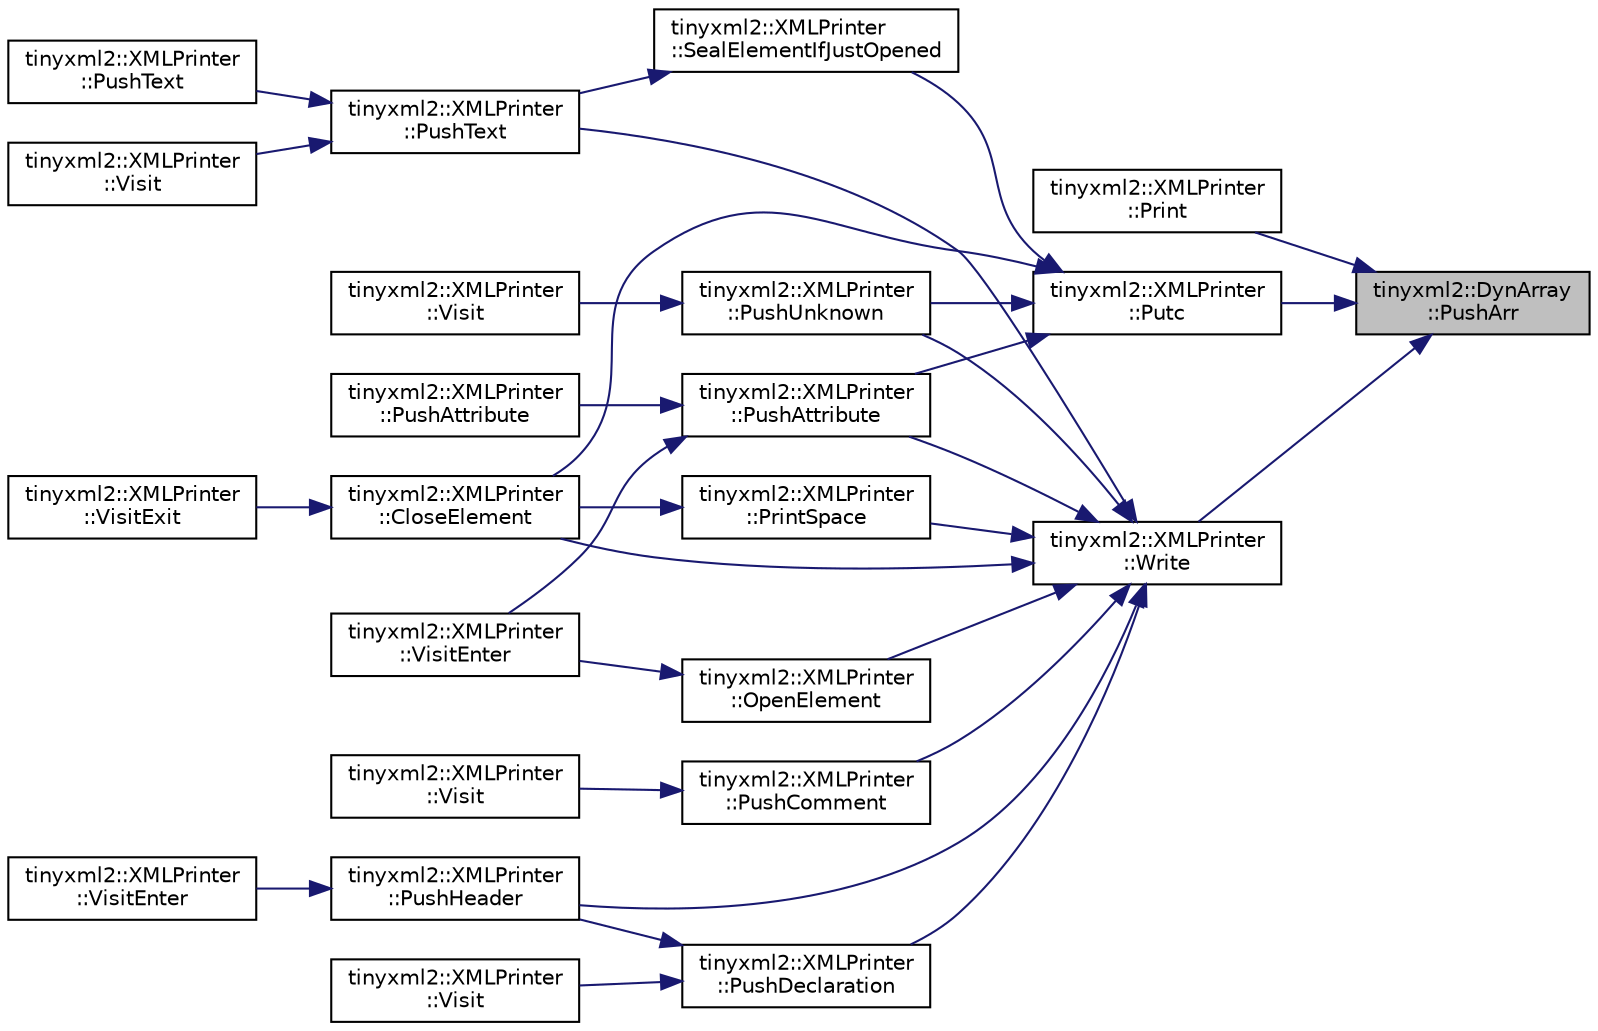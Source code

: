 digraph "tinyxml2::DynArray::PushArr"
{
 // LATEX_PDF_SIZE
  edge [fontname="Helvetica",fontsize="10",labelfontname="Helvetica",labelfontsize="10"];
  node [fontname="Helvetica",fontsize="10",shape=record];
  rankdir="RL";
  Node1 [label="tinyxml2::DynArray\l::PushArr",height=0.2,width=0.4,color="black", fillcolor="grey75", style="filled", fontcolor="black",tooltip=" "];
  Node1 -> Node2 [dir="back",color="midnightblue",fontsize="10",style="solid"];
  Node2 [label="tinyxml2::XMLPrinter\l::Print",height=0.2,width=0.4,color="black", fillcolor="white", style="filled",URL="$classtinyxml2_1_1XMLPrinter.html#ab30210a7f32e45634e7a45137bf6fdf6",tooltip=" "];
  Node1 -> Node3 [dir="back",color="midnightblue",fontsize="10",style="solid"];
  Node3 [label="tinyxml2::XMLPrinter\l::Putc",height=0.2,width=0.4,color="black", fillcolor="white", style="filled",URL="$classtinyxml2_1_1XMLPrinter.html#a9567b0218169ba59794f171ae2f9944c",tooltip=" "];
  Node3 -> Node4 [dir="back",color="midnightblue",fontsize="10",style="solid"];
  Node4 [label="tinyxml2::XMLPrinter\l::CloseElement",height=0.2,width=0.4,color="black", fillcolor="white", style="filled",URL="$classtinyxml2_1_1XMLPrinter.html#af1fb439e5d800999646f333fa2f0699a",tooltip="If streaming, close the Element."];
  Node4 -> Node5 [dir="back",color="midnightblue",fontsize="10",style="solid"];
  Node5 [label="tinyxml2::XMLPrinter\l::VisitExit",height=0.2,width=0.4,color="black", fillcolor="white", style="filled",URL="$classtinyxml2_1_1XMLPrinter.html#a2edd48405971a88951c71c9df86a2f50",tooltip="Visit an element."];
  Node3 -> Node6 [dir="back",color="midnightblue",fontsize="10",style="solid"];
  Node6 [label="tinyxml2::XMLPrinter\l::PushAttribute",height=0.2,width=0.4,color="black", fillcolor="white", style="filled",URL="$classtinyxml2_1_1XMLPrinter.html#a9a4e2c9348b42e147629d5a99f4af3f0",tooltip="If streaming, add an attribute to an open element."];
  Node6 -> Node7 [dir="back",color="midnightblue",fontsize="10",style="solid"];
  Node7 [label="tinyxml2::XMLPrinter\l::PushAttribute",height=0.2,width=0.4,color="black", fillcolor="white", style="filled",URL="$classtinyxml2_1_1XMLPrinter.html#a69120c82088597372d28d0a98f2ee7a1",tooltip=" "];
  Node6 -> Node8 [dir="back",color="midnightblue",fontsize="10",style="solid"];
  Node8 [label="tinyxml2::XMLPrinter\l::VisitEnter",height=0.2,width=0.4,color="black", fillcolor="white", style="filled",URL="$classtinyxml2_1_1XMLPrinter.html#a169b2509d8eabb70811b2bb8cfd1f5d1",tooltip="Visit an element."];
  Node3 -> Node9 [dir="back",color="midnightblue",fontsize="10",style="solid"];
  Node9 [label="tinyxml2::XMLPrinter\l::PushUnknown",height=0.2,width=0.4,color="black", fillcolor="white", style="filled",URL="$classtinyxml2_1_1XMLPrinter.html#ab1efc6d1548505e9984185f58f54b713",tooltip=" "];
  Node9 -> Node10 [dir="back",color="midnightblue",fontsize="10",style="solid"];
  Node10 [label="tinyxml2::XMLPrinter\l::Visit",height=0.2,width=0.4,color="black", fillcolor="white", style="filled",URL="$classtinyxml2_1_1XMLPrinter.html#ab8af5455bbf9e4be2663e6642fcd7e32",tooltip="Visit an unknown node."];
  Node3 -> Node11 [dir="back",color="midnightblue",fontsize="10",style="solid"];
  Node11 [label="tinyxml2::XMLPrinter\l::SealElementIfJustOpened",height=0.2,width=0.4,color="black", fillcolor="white", style="filled",URL="$classtinyxml2_1_1XMLPrinter.html#ac6e2c72c5d796f5b4de6ce81ca95e3fa",tooltip=" "];
  Node11 -> Node12 [dir="back",color="midnightblue",fontsize="10",style="solid"];
  Node12 [label="tinyxml2::XMLPrinter\l::PushText",height=0.2,width=0.4,color="black", fillcolor="white", style="filled",URL="$classtinyxml2_1_1XMLPrinter.html#a1cc16a9362df4332012cb13cff6441b3",tooltip="Add a text node."];
  Node12 -> Node13 [dir="back",color="midnightblue",fontsize="10",style="solid"];
  Node13 [label="tinyxml2::XMLPrinter\l::PushText",height=0.2,width=0.4,color="black", fillcolor="white", style="filled",URL="$classtinyxml2_1_1XMLPrinter.html#a96b0a0bfe105154a0a6c37d725258f0a",tooltip="Add a text node from a signed 64bit integer."];
  Node12 -> Node14 [dir="back",color="midnightblue",fontsize="10",style="solid"];
  Node14 [label="tinyxml2::XMLPrinter\l::Visit",height=0.2,width=0.4,color="black", fillcolor="white", style="filled",URL="$classtinyxml2_1_1XMLPrinter.html#adc0e42b4f6fcb90a95630c79575d030b",tooltip="Visit a text node."];
  Node1 -> Node15 [dir="back",color="midnightblue",fontsize="10",style="solid"];
  Node15 [label="tinyxml2::XMLPrinter\l::Write",height=0.2,width=0.4,color="black", fillcolor="white", style="filled",URL="$classtinyxml2_1_1XMLPrinter.html#aff363b7634a27538fd691ae62adbda63",tooltip=" "];
  Node15 -> Node4 [dir="back",color="midnightblue",fontsize="10",style="solid"];
  Node15 -> Node16 [dir="back",color="midnightblue",fontsize="10",style="solid"];
  Node16 [label="tinyxml2::XMLPrinter\l::OpenElement",height=0.2,width=0.4,color="black", fillcolor="white", style="filled",URL="$classtinyxml2_1_1XMLPrinter.html#a20fb06c83bd13e5140d7dd13af06c010",tooltip=" "];
  Node16 -> Node8 [dir="back",color="midnightblue",fontsize="10",style="solid"];
  Node15 -> Node17 [dir="back",color="midnightblue",fontsize="10",style="solid"];
  Node17 [label="tinyxml2::XMLPrinter\l::PrintSpace",height=0.2,width=0.4,color="black", fillcolor="white", style="filled",URL="$classtinyxml2_1_1XMLPrinter.html#a1c4b2ccbe4fdb316d54f5a93f3559260",tooltip=" "];
  Node17 -> Node4 [dir="back",color="midnightblue",fontsize="10",style="solid"];
  Node15 -> Node6 [dir="back",color="midnightblue",fontsize="10",style="solid"];
  Node15 -> Node18 [dir="back",color="midnightblue",fontsize="10",style="solid"];
  Node18 [label="tinyxml2::XMLPrinter\l::PushComment",height=0.2,width=0.4,color="black", fillcolor="white", style="filled",URL="$classtinyxml2_1_1XMLPrinter.html#afc8416814219591c2fd5656e0c233140",tooltip="Add a comment."];
  Node18 -> Node19 [dir="back",color="midnightblue",fontsize="10",style="solid"];
  Node19 [label="tinyxml2::XMLPrinter\l::Visit",height=0.2,width=0.4,color="black", fillcolor="white", style="filled",URL="$classtinyxml2_1_1XMLPrinter.html#aa294c5c01af0ebb9114902456e4cb53c",tooltip="Visit a comment node."];
  Node15 -> Node20 [dir="back",color="midnightblue",fontsize="10",style="solid"];
  Node20 [label="tinyxml2::XMLPrinter\l::PushDeclaration",height=0.2,width=0.4,color="black", fillcolor="white", style="filled",URL="$classtinyxml2_1_1XMLPrinter.html#a2fe3565e262594efc6c0276723c83fe7",tooltip=" "];
  Node20 -> Node21 [dir="back",color="midnightblue",fontsize="10",style="solid"];
  Node21 [label="tinyxml2::XMLPrinter\l::PushHeader",height=0.2,width=0.4,color="black", fillcolor="white", style="filled",URL="$classtinyxml2_1_1XMLPrinter.html#a178c608ce8476043d5d6513819cde903",tooltip=" "];
  Node21 -> Node22 [dir="back",color="midnightblue",fontsize="10",style="solid"];
  Node22 [label="tinyxml2::XMLPrinter\l::VisitEnter",height=0.2,width=0.4,color="black", fillcolor="white", style="filled",URL="$classtinyxml2_1_1XMLPrinter.html#a9aa1de11a55a07db55a90fde37d7afad",tooltip="Visit a document."];
  Node20 -> Node23 [dir="back",color="midnightblue",fontsize="10",style="solid"];
  Node23 [label="tinyxml2::XMLPrinter\l::Visit",height=0.2,width=0.4,color="black", fillcolor="white", style="filled",URL="$classtinyxml2_1_1XMLPrinter.html#acfc625b2549304b9c7eb85ebd5c5eb39",tooltip="Visit a declaration."];
  Node15 -> Node21 [dir="back",color="midnightblue",fontsize="10",style="solid"];
  Node15 -> Node12 [dir="back",color="midnightblue",fontsize="10",style="solid"];
  Node15 -> Node9 [dir="back",color="midnightblue",fontsize="10",style="solid"];
}
